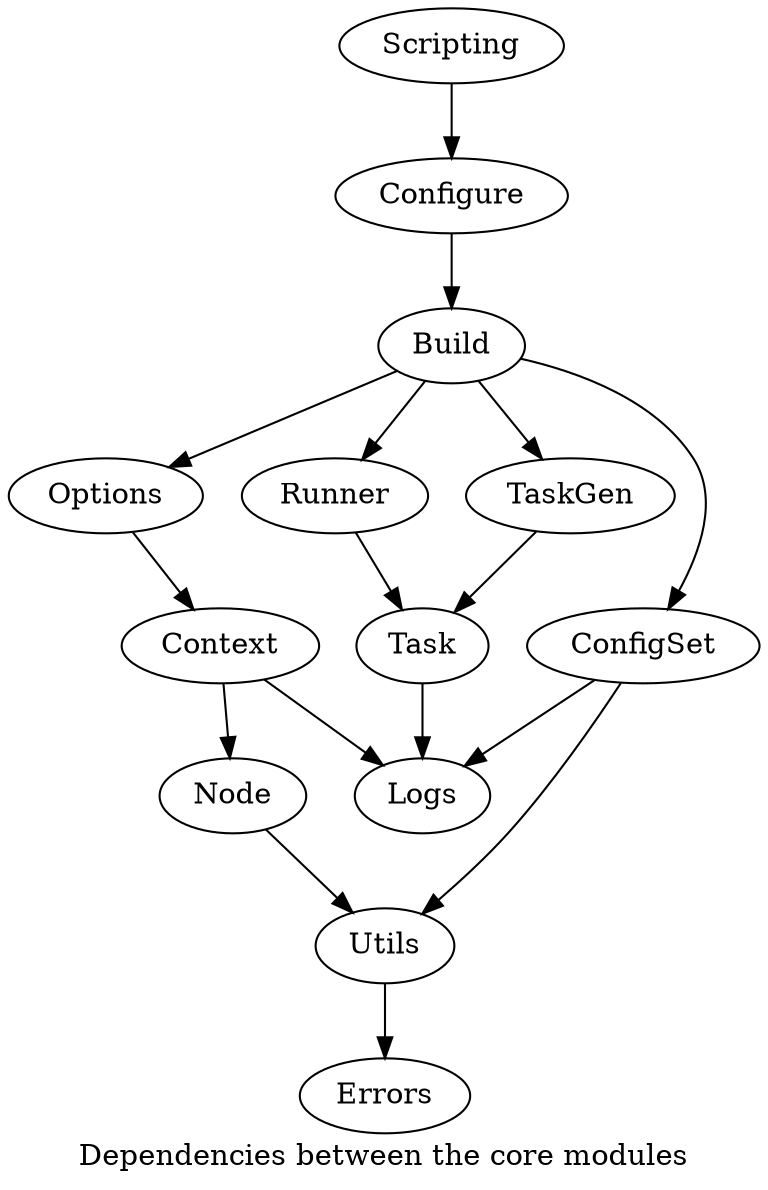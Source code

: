 digraph G {
	label="Dependencies between the core modules";

	Build -> Runner;
	Build -> TaskGen;
	Build -> ConfigSet;
	Build -> Options;

	ConfigSet -> Utils;
	ConfigSet -> Logs;

	Configure -> Build;

	Context -> Logs;
	Context -> "Node";

	"Node" -> Utils;

	Options -> Context;

	Runner -> Task;

	Scripting -> Configure;

	TaskGen -> Task;

	//Task -> Utils;
	Task -> Logs;

	Utils -> Errors;
}
